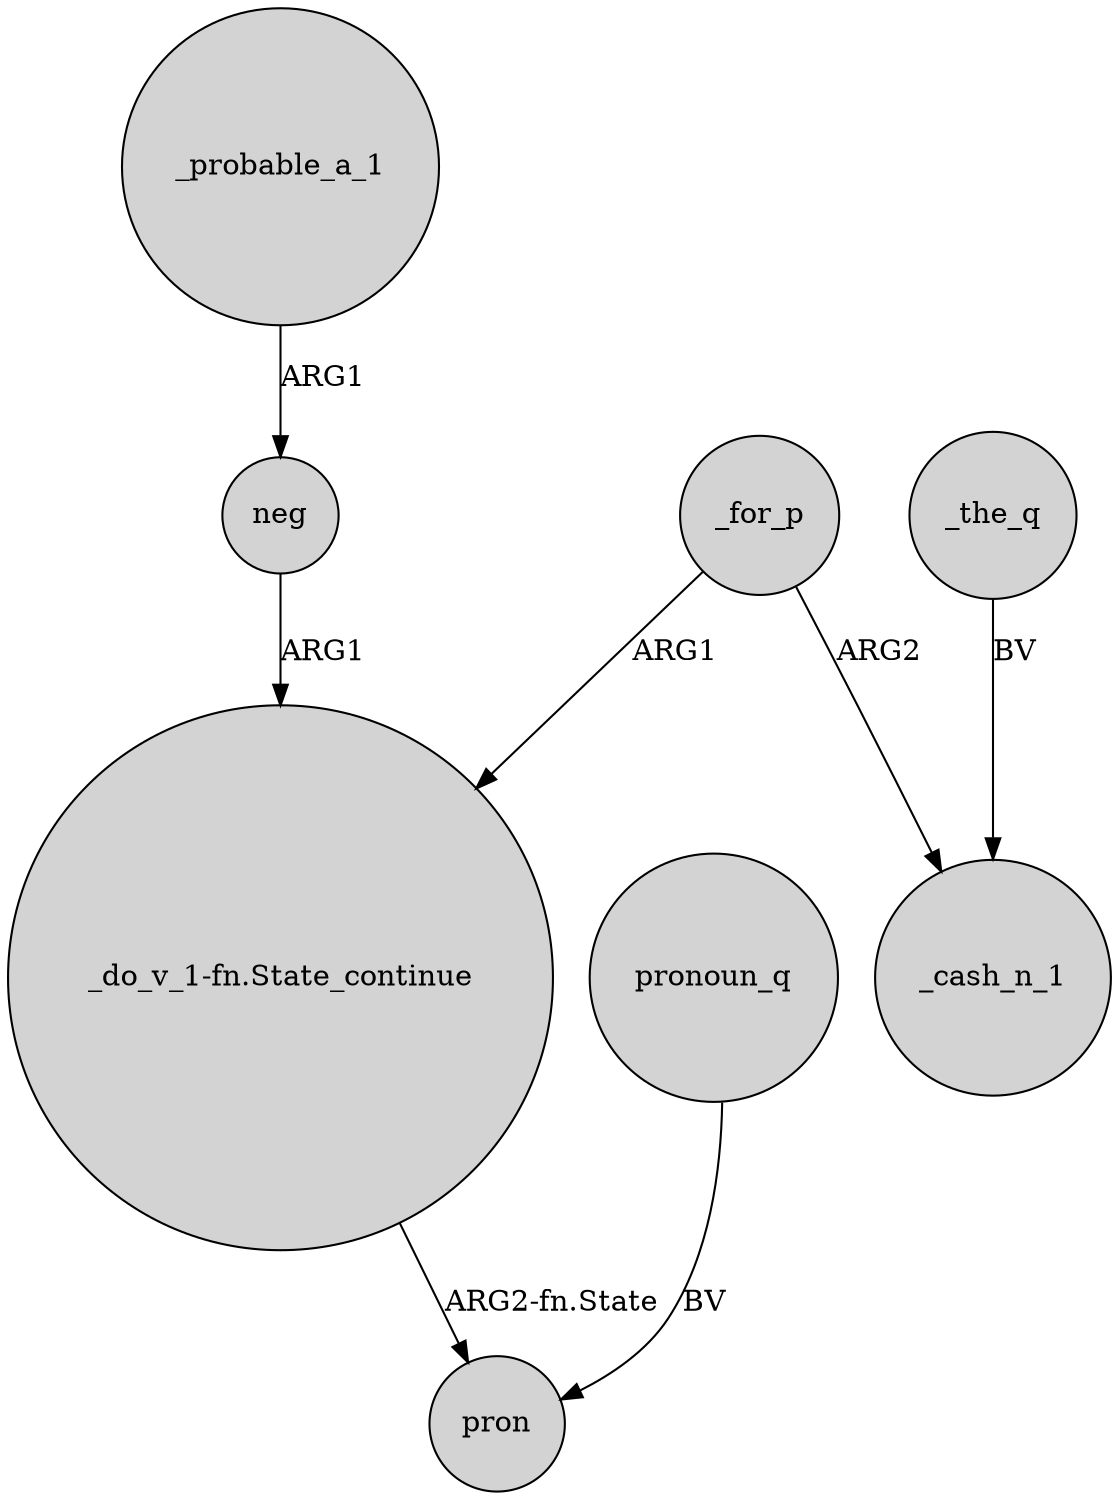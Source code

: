 digraph {
	node [shape=circle style=filled]
	_probable_a_1 -> neg [label=ARG1]
	_for_p -> _cash_n_1 [label=ARG2]
	_the_q -> _cash_n_1 [label=BV]
	neg -> "_do_v_1-fn.State_continue" [label=ARG1]
	_for_p -> "_do_v_1-fn.State_continue" [label=ARG1]
	"_do_v_1-fn.State_continue" -> pron [label="ARG2-fn.State"]
	pronoun_q -> pron [label=BV]
}
